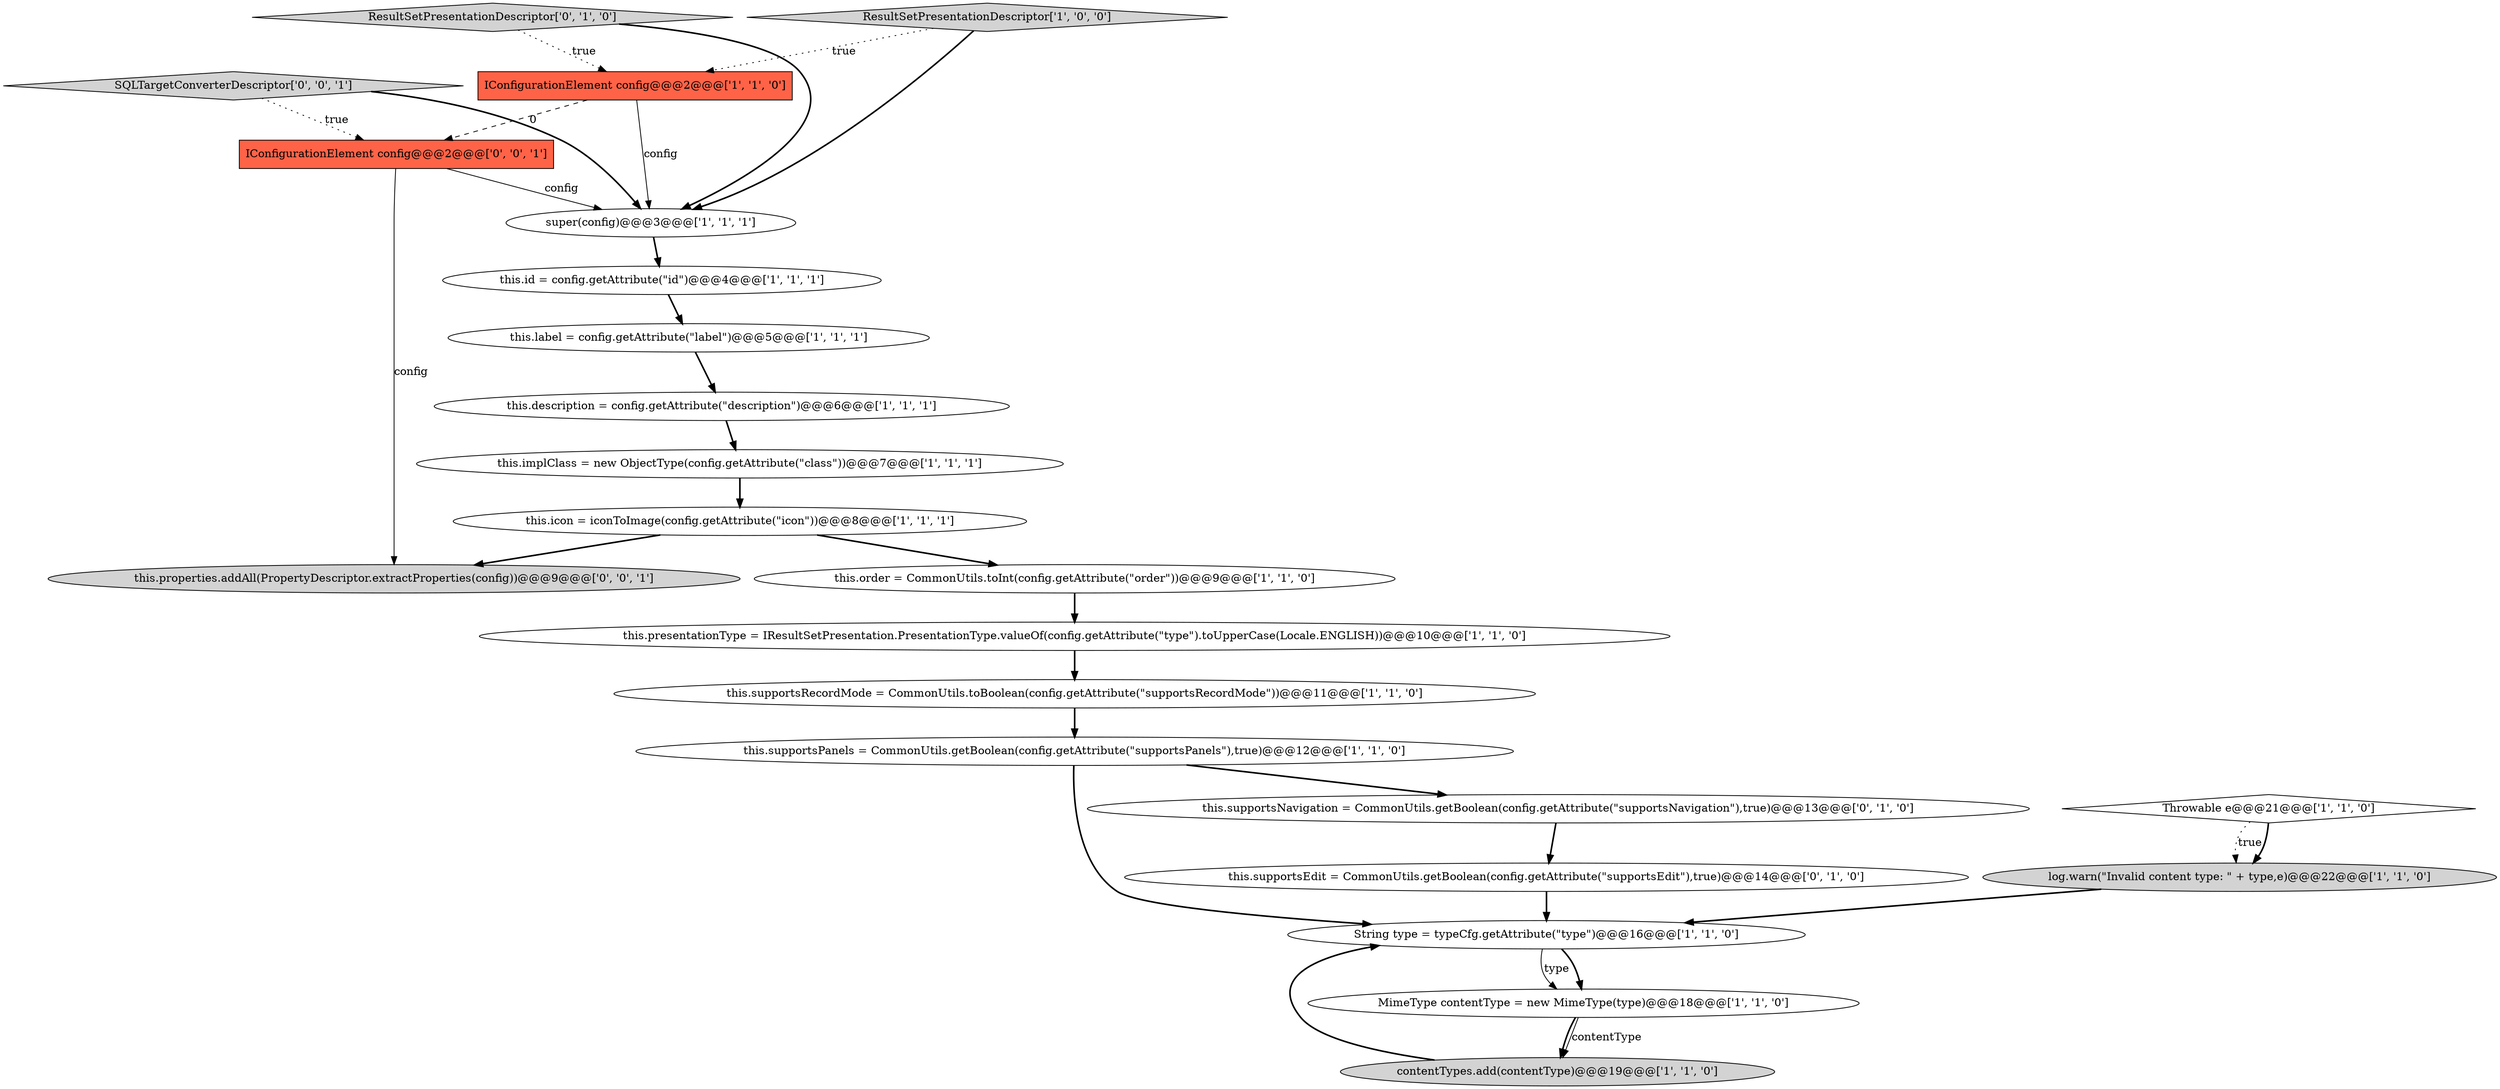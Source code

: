 digraph {
8 [style = filled, label = "this.supportsPanels = CommonUtils.getBoolean(config.getAttribute(\"supportsPanels\"),true)@@@12@@@['1', '1', '0']", fillcolor = white, shape = ellipse image = "AAA0AAABBB1BBB"];
16 [style = filled, label = "this.id = config.getAttribute(\"id\")@@@4@@@['1', '1', '1']", fillcolor = white, shape = ellipse image = "AAA0AAABBB1BBB"];
19 [style = filled, label = "this.supportsEdit = CommonUtils.getBoolean(config.getAttribute(\"supportsEdit\"),true)@@@14@@@['0', '1', '0']", fillcolor = white, shape = ellipse image = "AAA1AAABBB2BBB"];
20 [style = filled, label = "this.properties.addAll(PropertyDescriptor.extractProperties(config))@@@9@@@['0', '0', '1']", fillcolor = lightgray, shape = ellipse image = "AAA0AAABBB3BBB"];
15 [style = filled, label = "this.presentationType = IResultSetPresentation.PresentationType.valueOf(config.getAttribute(\"type\").toUpperCase(Locale.ENGLISH))@@@10@@@['1', '1', '0']", fillcolor = white, shape = ellipse image = "AAA0AAABBB1BBB"];
22 [style = filled, label = "IConfigurationElement config@@@2@@@['0', '0', '1']", fillcolor = tomato, shape = box image = "AAA0AAABBB3BBB"];
1 [style = filled, label = "this.label = config.getAttribute(\"label\")@@@5@@@['1', '1', '1']", fillcolor = white, shape = ellipse image = "AAA0AAABBB1BBB"];
13 [style = filled, label = "this.description = config.getAttribute(\"description\")@@@6@@@['1', '1', '1']", fillcolor = white, shape = ellipse image = "AAA0AAABBB1BBB"];
0 [style = filled, label = "Throwable e@@@21@@@['1', '1', '0']", fillcolor = white, shape = diamond image = "AAA0AAABBB1BBB"];
12 [style = filled, label = "this.icon = iconToImage(config.getAttribute(\"icon\"))@@@8@@@['1', '1', '1']", fillcolor = white, shape = ellipse image = "AAA0AAABBB1BBB"];
17 [style = filled, label = "this.supportsNavigation = CommonUtils.getBoolean(config.getAttribute(\"supportsNavigation\"),true)@@@13@@@['0', '1', '0']", fillcolor = white, shape = ellipse image = "AAA1AAABBB2BBB"];
11 [style = filled, label = "super(config)@@@3@@@['1', '1', '1']", fillcolor = white, shape = ellipse image = "AAA0AAABBB1BBB"];
10 [style = filled, label = "log.warn(\"Invalid content type: \" + type,e)@@@22@@@['1', '1', '0']", fillcolor = lightgray, shape = ellipse image = "AAA0AAABBB1BBB"];
4 [style = filled, label = "IConfigurationElement config@@@2@@@['1', '1', '0']", fillcolor = tomato, shape = box image = "AAA0AAABBB1BBB"];
9 [style = filled, label = "this.supportsRecordMode = CommonUtils.toBoolean(config.getAttribute(\"supportsRecordMode\"))@@@11@@@['1', '1', '0']", fillcolor = white, shape = ellipse image = "AAA0AAABBB1BBB"];
6 [style = filled, label = "ResultSetPresentationDescriptor['1', '0', '0']", fillcolor = lightgray, shape = diamond image = "AAA0AAABBB1BBB"];
3 [style = filled, label = "this.order = CommonUtils.toInt(config.getAttribute(\"order\"))@@@9@@@['1', '1', '0']", fillcolor = white, shape = ellipse image = "AAA0AAABBB1BBB"];
2 [style = filled, label = "contentTypes.add(contentType)@@@19@@@['1', '1', '0']", fillcolor = lightgray, shape = ellipse image = "AAA0AAABBB1BBB"];
14 [style = filled, label = "MimeType contentType = new MimeType(type)@@@18@@@['1', '1', '0']", fillcolor = white, shape = ellipse image = "AAA0AAABBB1BBB"];
7 [style = filled, label = "String type = typeCfg.getAttribute(\"type\")@@@16@@@['1', '1', '0']", fillcolor = white, shape = ellipse image = "AAA0AAABBB1BBB"];
5 [style = filled, label = "this.implClass = new ObjectType(config.getAttribute(\"class\"))@@@7@@@['1', '1', '1']", fillcolor = white, shape = ellipse image = "AAA0AAABBB1BBB"];
21 [style = filled, label = "SQLTargetConverterDescriptor['0', '0', '1']", fillcolor = lightgray, shape = diamond image = "AAA0AAABBB3BBB"];
18 [style = filled, label = "ResultSetPresentationDescriptor['0', '1', '0']", fillcolor = lightgray, shape = diamond image = "AAA0AAABBB2BBB"];
0->10 [style = dotted, label="true"];
21->11 [style = bold, label=""];
22->11 [style = solid, label="config"];
15->9 [style = bold, label=""];
2->7 [style = bold, label=""];
17->19 [style = bold, label=""];
6->11 [style = bold, label=""];
14->2 [style = solid, label="contentType"];
21->22 [style = dotted, label="true"];
11->16 [style = bold, label=""];
8->17 [style = bold, label=""];
7->14 [style = bold, label=""];
0->10 [style = bold, label=""];
4->11 [style = solid, label="config"];
10->7 [style = bold, label=""];
6->4 [style = dotted, label="true"];
16->1 [style = bold, label=""];
22->20 [style = solid, label="config"];
18->4 [style = dotted, label="true"];
12->3 [style = bold, label=""];
7->14 [style = solid, label="type"];
12->20 [style = bold, label=""];
3->15 [style = bold, label=""];
18->11 [style = bold, label=""];
14->2 [style = bold, label=""];
8->7 [style = bold, label=""];
5->12 [style = bold, label=""];
9->8 [style = bold, label=""];
19->7 [style = bold, label=""];
13->5 [style = bold, label=""];
4->22 [style = dashed, label="0"];
1->13 [style = bold, label=""];
}

